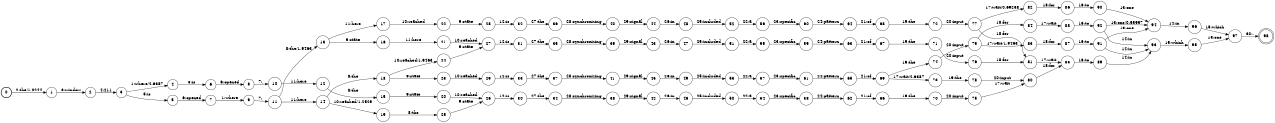 digraph FST {
rankdir = LR;
size = "8.5,11";
label = "";
center = 1;
orientation = Portrait;
ranksep = "0.4";
nodesep = "0.25";
0 [label = "0", shape = circle, style = bold, fontsize = 14]
	0 -> 1 [label = "2:the/1.0244", fontsize = 14];
1 [label = "1", shape = circle, style = solid, fontsize = 14]
	1 -> 2 [label = "3:window", fontsize = 14];
2 [label = "2", shape = circle, style = solid, fontsize = 14]
	2 -> 3 [label = "4:211", fontsize = 14];
3 [label = "3", shape = circle, style = solid, fontsize = 14]
	3 -> 4 [label = "1:where/2.6387", fontsize = 14];
	3 -> 5 [label = "5:is", fontsize = 14];
4 [label = "4", shape = circle, style = solid, fontsize = 14]
	4 -> 6 [label = "5:is", fontsize = 14];
5 [label = "5", shape = circle, style = solid, fontsize = 14]
	5 -> 7 [label = "6:opened", fontsize = 14];
6 [label = "6", shape = circle, style = solid, fontsize = 14]
	6 -> 8 [label = "6:opened", fontsize = 14];
7 [label = "7", shape = circle, style = solid, fontsize = 14]
	7 -> 9 [label = "1:where", fontsize = 14];
8 [label = "8", shape = circle, style = solid, fontsize = 14]
	8 -> 10 [label = "7:,", fontsize = 14];
9 [label = "9", shape = circle, style = solid, fontsize = 14]
	9 -> 11 [label = "7:,", fontsize = 14];
10 [label = "10", shape = circle, style = solid, fontsize = 14]
	10 -> 12 [label = "11:here", fontsize = 14];
11 [label = "11", shape = circle, style = solid, fontsize = 14]
	11 -> 13 [label = "8:the/1.9463", fontsize = 14];
	11 -> 14 [label = "11:here", fontsize = 14];
12 [label = "12", shape = circle, style = solid, fontsize = 14]
	12 -> 15 [label = "8:the", fontsize = 14];
13 [label = "13", shape = circle, style = solid, fontsize = 14]
	13 -> 16 [label = "9:state", fontsize = 14];
	13 -> 17 [label = "11:here", fontsize = 14];
14 [label = "14", shape = circle, style = solid, fontsize = 14]
	14 -> 18 [label = "8:the", fontsize = 14];
	14 -> 19 [label = "10:reached/1.2529", fontsize = 14];
15 [label = "15", shape = circle, style = solid, fontsize = 14]
	15 -> 20 [label = "9:state", fontsize = 14];
16 [label = "16", shape = circle, style = solid, fontsize = 14]
	16 -> 21 [label = "11:here", fontsize = 14];
17 [label = "17", shape = circle, style = solid, fontsize = 14]
	17 -> 22 [label = "10:reached", fontsize = 14];
18 [label = "18", shape = circle, style = solid, fontsize = 14]
	18 -> 23 [label = "9:state", fontsize = 14];
	18 -> 24 [label = "10:reached/1.9463", fontsize = 14];
19 [label = "19", shape = circle, style = solid, fontsize = 14]
	19 -> 25 [label = "8:the", fontsize = 14];
20 [label = "20", shape = circle, style = solid, fontsize = 14]
	20 -> 26 [label = "10:reached", fontsize = 14];
21 [label = "21", shape = circle, style = solid, fontsize = 14]
	21 -> 27 [label = "10:reached", fontsize = 14];
22 [label = "22", shape = circle, style = solid, fontsize = 14]
	22 -> 28 [label = "9:state", fontsize = 14];
23 [label = "23", shape = circle, style = solid, fontsize = 14]
	23 -> 29 [label = "10:reached", fontsize = 14];
24 [label = "24", shape = circle, style = solid, fontsize = 14]
	24 -> 27 [label = "9:state", fontsize = 14];
25 [label = "25", shape = circle, style = solid, fontsize = 14]
	25 -> 26 [label = "9:state", fontsize = 14];
26 [label = "26", shape = circle, style = solid, fontsize = 14]
	26 -> 30 [label = "12:is", fontsize = 14];
27 [label = "27", shape = circle, style = solid, fontsize = 14]
	27 -> 31 [label = "12:is", fontsize = 14];
28 [label = "28", shape = circle, style = solid, fontsize = 14]
	28 -> 32 [label = "12:is", fontsize = 14];
29 [label = "29", shape = circle, style = solid, fontsize = 14]
	29 -> 33 [label = "12:is", fontsize = 14];
30 [label = "30", shape = circle, style = solid, fontsize = 14]
	30 -> 34 [label = "27:the", fontsize = 14];
31 [label = "31", shape = circle, style = solid, fontsize = 14]
	31 -> 35 [label = "27:the", fontsize = 14];
32 [label = "32", shape = circle, style = solid, fontsize = 14]
	32 -> 36 [label = "27:the", fontsize = 14];
33 [label = "33", shape = circle, style = solid, fontsize = 14]
	33 -> 37 [label = "27:the", fontsize = 14];
34 [label = "34", shape = circle, style = solid, fontsize = 14]
	34 -> 38 [label = "28:synchronizing", fontsize = 14];
35 [label = "35", shape = circle, style = solid, fontsize = 14]
	35 -> 39 [label = "28:synchronizing", fontsize = 14];
36 [label = "36", shape = circle, style = solid, fontsize = 14]
	36 -> 40 [label = "28:synchronizing", fontsize = 14];
37 [label = "37", shape = circle, style = solid, fontsize = 14]
	37 -> 41 [label = "28:synchronizing", fontsize = 14];
38 [label = "38", shape = circle, style = solid, fontsize = 14]
	38 -> 42 [label = "29:signal", fontsize = 14];
39 [label = "39", shape = circle, style = solid, fontsize = 14]
	39 -> 43 [label = "29:signal", fontsize = 14];
40 [label = "40", shape = circle, style = solid, fontsize = 14]
	40 -> 44 [label = "29:signal", fontsize = 14];
41 [label = "41", shape = circle, style = solid, fontsize = 14]
	41 -> 45 [label = "29:signal", fontsize = 14];
42 [label = "42", shape = circle, style = solid, fontsize = 14]
	42 -> 46 [label = "26:in", fontsize = 14];
43 [label = "43", shape = circle, style = solid, fontsize = 14]
	43 -> 47 [label = "26:in", fontsize = 14];
44 [label = "44", shape = circle, style = solid, fontsize = 14]
	44 -> 48 [label = "26:in", fontsize = 14];
45 [label = "45", shape = circle, style = solid, fontsize = 14]
	45 -> 49 [label = "26:in", fontsize = 14];
46 [label = "46", shape = circle, style = solid, fontsize = 14]
	46 -> 50 [label = "25:included", fontsize = 14];
47 [label = "47", shape = circle, style = solid, fontsize = 14]
	47 -> 51 [label = "25:included", fontsize = 14];
48 [label = "48", shape = circle, style = solid, fontsize = 14]
	48 -> 52 [label = "25:included", fontsize = 14];
49 [label = "49", shape = circle, style = solid, fontsize = 14]
	49 -> 53 [label = "25:included", fontsize = 14];
50 [label = "50", shape = circle, style = solid, fontsize = 14]
	50 -> 54 [label = "22:a", fontsize = 14];
51 [label = "51", shape = circle, style = solid, fontsize = 14]
	51 -> 55 [label = "22:a", fontsize = 14];
52 [label = "52", shape = circle, style = solid, fontsize = 14]
	52 -> 56 [label = "22:a", fontsize = 14];
53 [label = "53", shape = circle, style = solid, fontsize = 14]
	53 -> 57 [label = "22:a", fontsize = 14];
54 [label = "54", shape = circle, style = solid, fontsize = 14]
	54 -> 58 [label = "23:specific", fontsize = 14];
55 [label = "55", shape = circle, style = solid, fontsize = 14]
	55 -> 59 [label = "23:specific", fontsize = 14];
56 [label = "56", shape = circle, style = solid, fontsize = 14]
	56 -> 60 [label = "23:specific", fontsize = 14];
57 [label = "57", shape = circle, style = solid, fontsize = 14]
	57 -> 61 [label = "23:specific", fontsize = 14];
58 [label = "58", shape = circle, style = solid, fontsize = 14]
	58 -> 62 [label = "24:pattern", fontsize = 14];
59 [label = "59", shape = circle, style = solid, fontsize = 14]
	59 -> 63 [label = "24:pattern", fontsize = 14];
60 [label = "60", shape = circle, style = solid, fontsize = 14]
	60 -> 64 [label = "24:pattern", fontsize = 14];
61 [label = "61", shape = circle, style = solid, fontsize = 14]
	61 -> 65 [label = "24:pattern", fontsize = 14];
62 [label = "62", shape = circle, style = solid, fontsize = 14]
	62 -> 66 [label = "21:of", fontsize = 14];
63 [label = "63", shape = circle, style = solid, fontsize = 14]
	63 -> 67 [label = "21:of", fontsize = 14];
64 [label = "64", shape = circle, style = solid, fontsize = 14]
	64 -> 68 [label = "21:of", fontsize = 14];
65 [label = "65", shape = circle, style = solid, fontsize = 14]
	65 -> 69 [label = "21:of", fontsize = 14];
66 [label = "66", shape = circle, style = solid, fontsize = 14]
	66 -> 70 [label = "19:the", fontsize = 14];
67 [label = "67", shape = circle, style = solid, fontsize = 14]
	67 -> 71 [label = "19:the", fontsize = 14];
68 [label = "68", shape = circle, style = solid, fontsize = 14]
	68 -> 72 [label = "19:the", fontsize = 14];
69 [label = "69", shape = circle, style = solid, fontsize = 14]
	69 -> 74 [label = "19:the", fontsize = 14];
	69 -> 73 [label = "17:wait/2.6387", fontsize = 14];
70 [label = "70", shape = circle, style = solid, fontsize = 14]
	70 -> 75 [label = "20:input", fontsize = 14];
71 [label = "71", shape = circle, style = solid, fontsize = 14]
	71 -> 76 [label = "20:input", fontsize = 14];
72 [label = "72", shape = circle, style = solid, fontsize = 14]
	72 -> 77 [label = "20:input", fontsize = 14];
73 [label = "73", shape = circle, style = solid, fontsize = 14]
	73 -> 78 [label = "19:the", fontsize = 14];
74 [label = "74", shape = circle, style = solid, fontsize = 14]
	74 -> 79 [label = "20:input", fontsize = 14];
75 [label = "75", shape = circle, style = solid, fontsize = 14]
	75 -> 80 [label = "17:wait", fontsize = 14];
76 [label = "76", shape = circle, style = solid, fontsize = 14]
	76 -> 81 [label = "18:for", fontsize = 14];
77 [label = "77", shape = circle, style = solid, fontsize = 14]
	77 -> 82 [label = "17:wait/0.69238", fontsize = 14];
	77 -> 81 [label = "18:for", fontsize = 14];
78 [label = "78", shape = circle, style = solid, fontsize = 14]
	78 -> 80 [label = "20:input", fontsize = 14];
79 [label = "79", shape = circle, style = solid, fontsize = 14]
	79 -> 83 [label = "17:wait/1.9463", fontsize = 14];
	79 -> 84 [label = "18:for", fontsize = 14];
80 [label = "80", shape = circle, style = solid, fontsize = 14]
	80 -> 85 [label = "18:for", fontsize = 14];
81 [label = "81", shape = circle, style = solid, fontsize = 14]
	81 -> 85 [label = "17:wait", fontsize = 14];
82 [label = "82", shape = circle, style = solid, fontsize = 14]
	82 -> 86 [label = "18:for", fontsize = 14];
83 [label = "83", shape = circle, style = solid, fontsize = 14]
	83 -> 87 [label = "18:for", fontsize = 14];
84 [label = "84", shape = circle, style = solid, fontsize = 14]
	84 -> 88 [label = "17:wait", fontsize = 14];
85 [label = "85", shape = circle, style = solid, fontsize = 14]
	85 -> 89 [label = "16:to", fontsize = 14];
86 [label = "86", shape = circle, style = solid, fontsize = 14]
	86 -> 90 [label = "16:to", fontsize = 14];
87 [label = "87", shape = circle, style = solid, fontsize = 14]
	87 -> 91 [label = "16:to", fontsize = 14];
88 [label = "88", shape = circle, style = solid, fontsize = 14]
	88 -> 92 [label = "16:to", fontsize = 14];
89 [label = "89", shape = circle, style = solid, fontsize = 14]
	89 -> 93 [label = "14:in", fontsize = 14];
90 [label = "90", shape = circle, style = solid, fontsize = 14]
	90 -> 94 [label = "13:one", fontsize = 14];
91 [label = "91", shape = circle, style = solid, fontsize = 14]
	91 -> 94 [label = "13:one", fontsize = 14];
	91 -> 93 [label = "14:in", fontsize = 14];
92 [label = "92", shape = circle, style = solid, fontsize = 14]
	92 -> 94 [label = "13:one/0.55957", fontsize = 14];
	92 -> 93 [label = "14:in", fontsize = 14];
93 [label = "93", shape = circle, style = solid, fontsize = 14]
	93 -> 95 [label = "15:which", fontsize = 14];
94 [label = "94", shape = circle, style = solid, fontsize = 14]
	94 -> 96 [label = "14:in", fontsize = 14];
95 [label = "95", shape = circle, style = solid, fontsize = 14]
	95 -> 97 [label = "13:one", fontsize = 14];
96 [label = "96", shape = circle, style = solid, fontsize = 14]
	96 -> 97 [label = "15:which", fontsize = 14];
97 [label = "97", shape = circle, style = solid, fontsize = 14]
	97 -> 98 [label = "30:.", fontsize = 14];
98 [label = "98", shape = doublecircle, style = solid, fontsize = 14]
}
